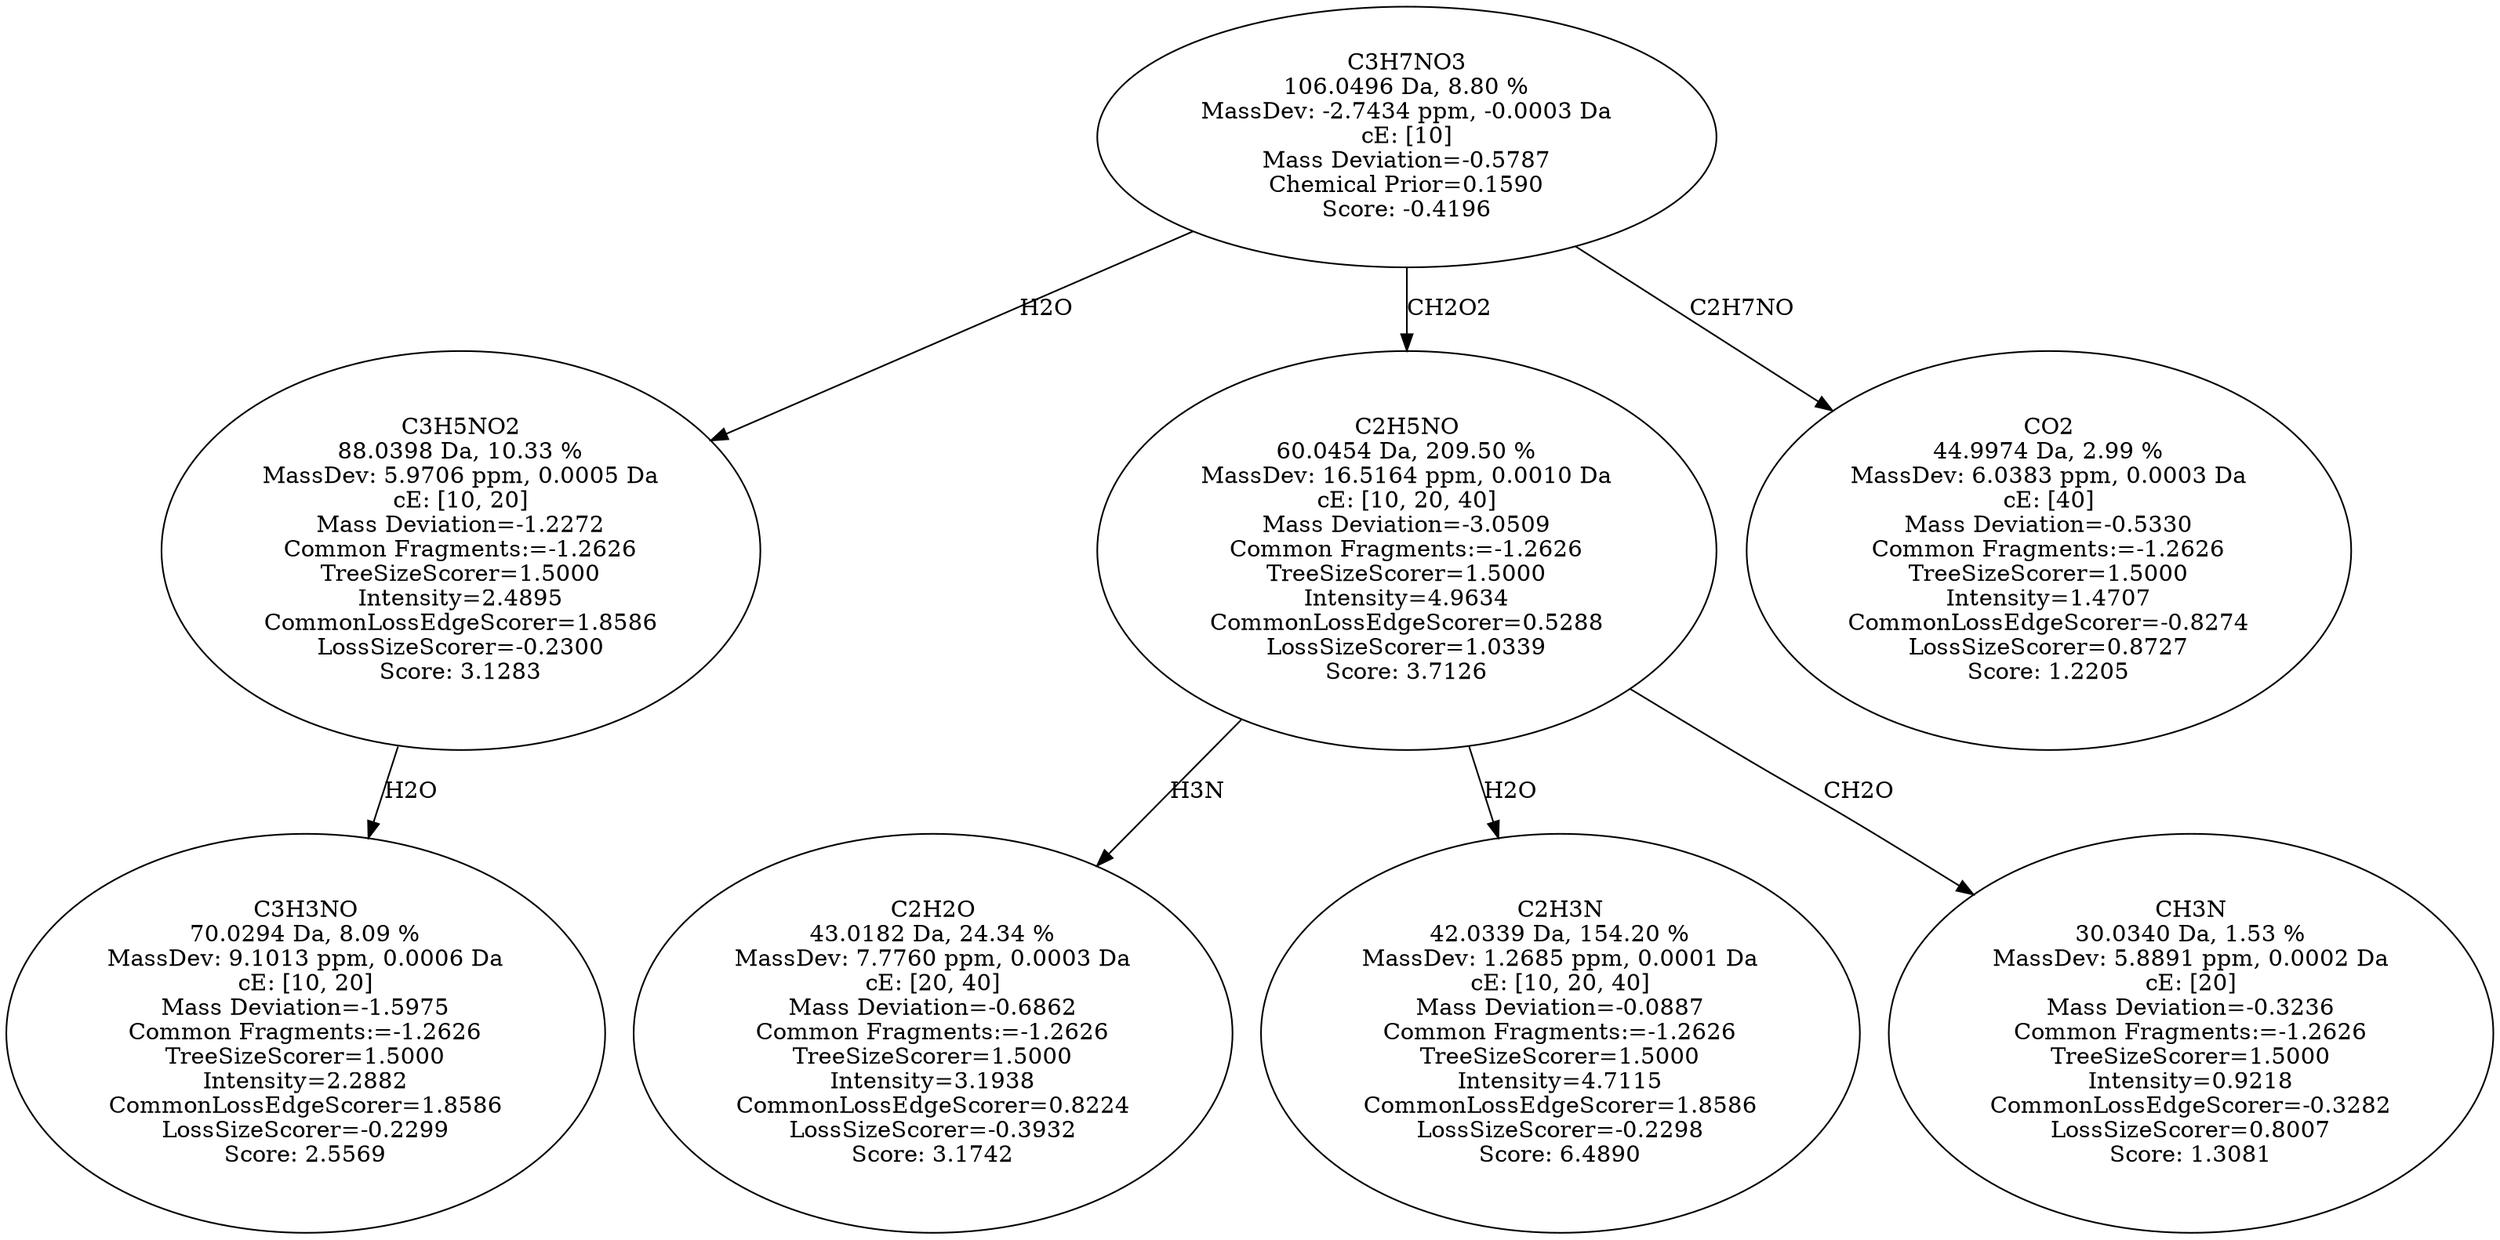 strict digraph {
v1 [label="C3H3NO\n70.0294 Da, 8.09 %\nMassDev: 9.1013 ppm, 0.0006 Da\ncE: [10, 20]\nMass Deviation=-1.5975\nCommon Fragments:=-1.2626\nTreeSizeScorer=1.5000\nIntensity=2.2882\nCommonLossEdgeScorer=1.8586\nLossSizeScorer=-0.2299\nScore: 2.5569"];
v2 [label="C3H5NO2\n88.0398 Da, 10.33 %\nMassDev: 5.9706 ppm, 0.0005 Da\ncE: [10, 20]\nMass Deviation=-1.2272\nCommon Fragments:=-1.2626\nTreeSizeScorer=1.5000\nIntensity=2.4895\nCommonLossEdgeScorer=1.8586\nLossSizeScorer=-0.2300\nScore: 3.1283"];
v3 [label="C2H2O\n43.0182 Da, 24.34 %\nMassDev: 7.7760 ppm, 0.0003 Da\ncE: [20, 40]\nMass Deviation=-0.6862\nCommon Fragments:=-1.2626\nTreeSizeScorer=1.5000\nIntensity=3.1938\nCommonLossEdgeScorer=0.8224\nLossSizeScorer=-0.3932\nScore: 3.1742"];
v4 [label="C2H3N\n42.0339 Da, 154.20 %\nMassDev: 1.2685 ppm, 0.0001 Da\ncE: [10, 20, 40]\nMass Deviation=-0.0887\nCommon Fragments:=-1.2626\nTreeSizeScorer=1.5000\nIntensity=4.7115\nCommonLossEdgeScorer=1.8586\nLossSizeScorer=-0.2298\nScore: 6.4890"];
v5 [label="CH3N\n30.0340 Da, 1.53 %\nMassDev: 5.8891 ppm, 0.0002 Da\ncE: [20]\nMass Deviation=-0.3236\nCommon Fragments:=-1.2626\nTreeSizeScorer=1.5000\nIntensity=0.9218\nCommonLossEdgeScorer=-0.3282\nLossSizeScorer=0.8007\nScore: 1.3081"];
v6 [label="C2H5NO\n60.0454 Da, 209.50 %\nMassDev: 16.5164 ppm, 0.0010 Da\ncE: [10, 20, 40]\nMass Deviation=-3.0509\nCommon Fragments:=-1.2626\nTreeSizeScorer=1.5000\nIntensity=4.9634\nCommonLossEdgeScorer=0.5288\nLossSizeScorer=1.0339\nScore: 3.7126"];
v7 [label="CO2\n44.9974 Da, 2.99 %\nMassDev: 6.0383 ppm, 0.0003 Da\ncE: [40]\nMass Deviation=-0.5330\nCommon Fragments:=-1.2626\nTreeSizeScorer=1.5000\nIntensity=1.4707\nCommonLossEdgeScorer=-0.8274\nLossSizeScorer=0.8727\nScore: 1.2205"];
v8 [label="C3H7NO3\n106.0496 Da, 8.80 %\nMassDev: -2.7434 ppm, -0.0003 Da\ncE: [10]\nMass Deviation=-0.5787\nChemical Prior=0.1590\nScore: -0.4196"];
v2 -> v1 [label="H2O"];
v8 -> v2 [label="H2O"];
v6 -> v3 [label="H3N"];
v6 -> v4 [label="H2O"];
v6 -> v5 [label="CH2O"];
v8 -> v6 [label="CH2O2"];
v8 -> v7 [label="C2H7NO"];
}